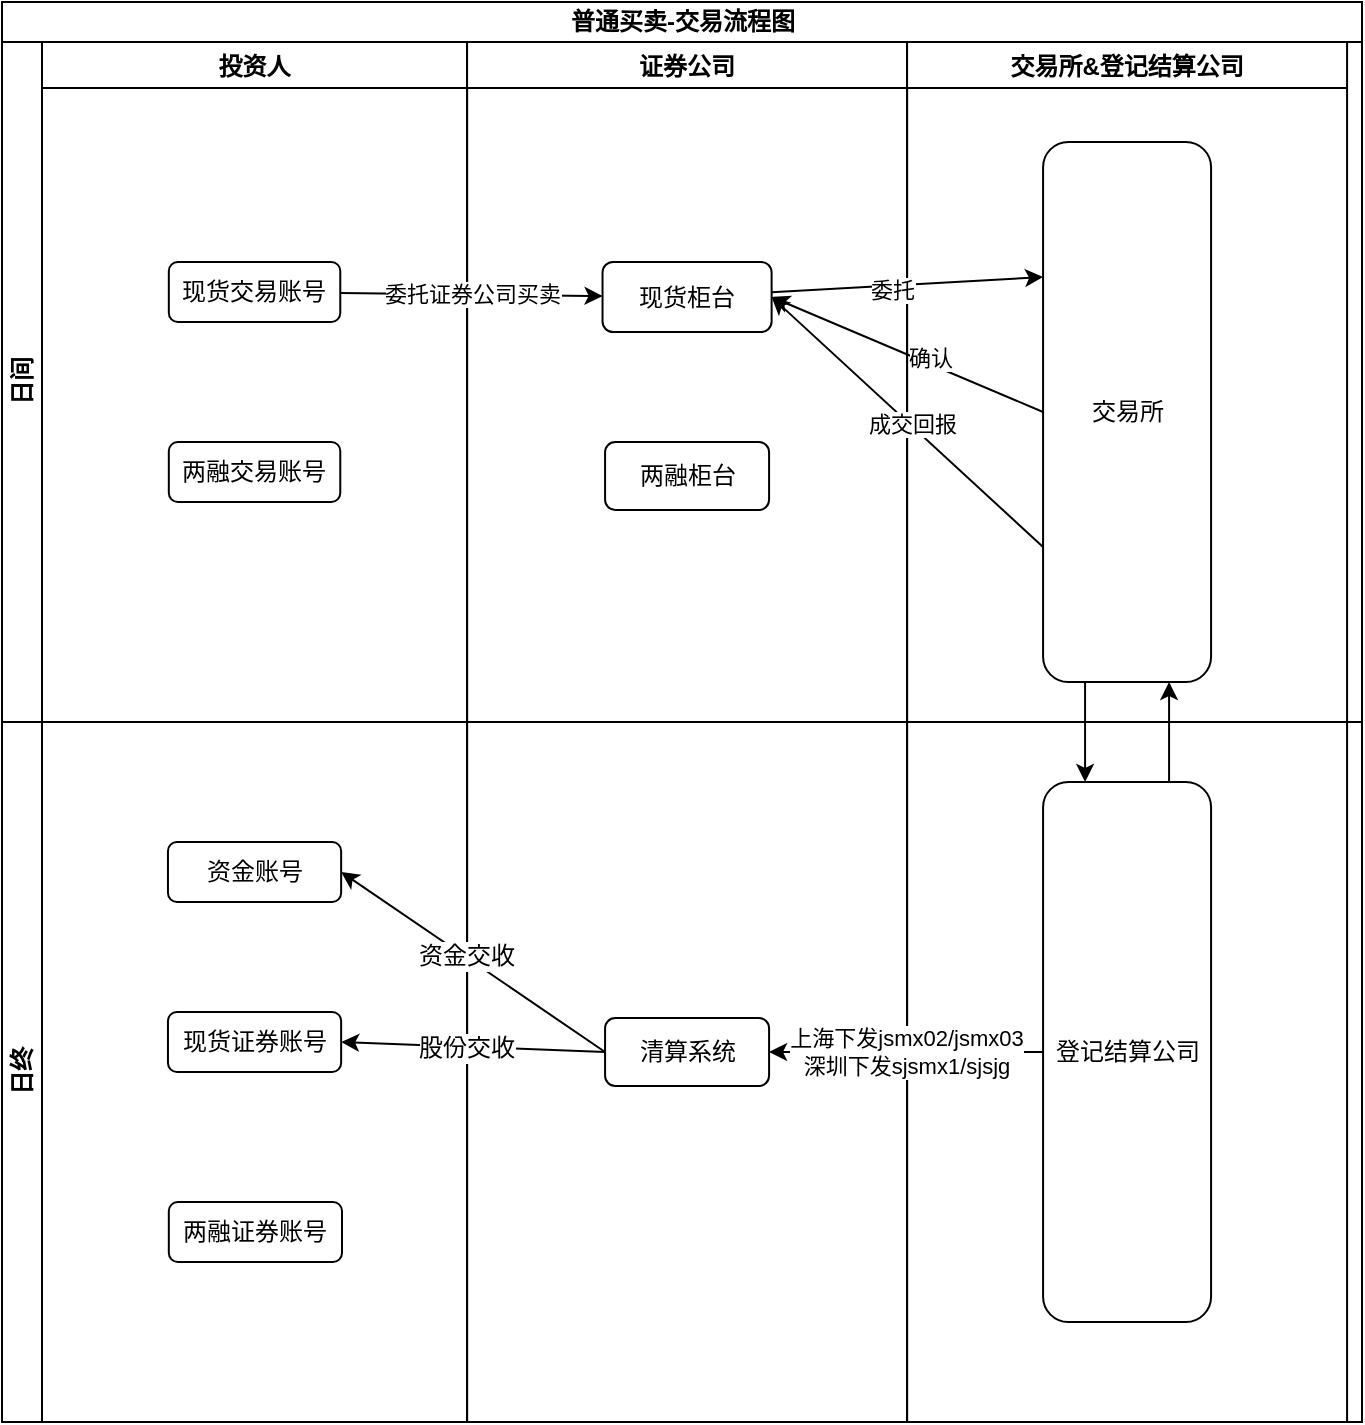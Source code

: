 <mxfile>
    <diagram id="Mi2rxfgbHiu5LQuISK1p" name="Page-1">
        <mxGraphModel dx="948" dy="684" grid="1" gridSize="10" guides="1" tooltips="1" connect="1" arrows="1" fold="1" page="1" pageScale="1" pageWidth="827" pageHeight="1169" math="1" shadow="0">
            <root>
                <mxCell id="0"/>
                <mxCell id="1" parent="0"/>
                <mxCell id="29" value="普通买卖-交易流程图" style="swimlane;childLayout=stackLayout;resizeParent=1;resizeParentMax=0;horizontal=1;startSize=20;horizontalStack=0;html=1;" parent="1" vertex="1">
                    <mxGeometry x="60" y="50" width="680" height="710" as="geometry"/>
                </mxCell>
                <mxCell id="30" value="日间" style="swimlane;startSize=20;horizontal=0;html=1;" parent="29" vertex="1">
                    <mxGeometry y="20" width="680" height="340" as="geometry"/>
                </mxCell>
                <mxCell id="59" value="" style="group" parent="30" vertex="1" connectable="0">
                    <mxGeometry x="20" width="660" height="340" as="geometry"/>
                </mxCell>
                <mxCell id="33" value="投资人" style="swimlane;" parent="59" vertex="1">
                    <mxGeometry width="212.542" height="340" as="geometry"/>
                </mxCell>
                <mxCell id="66" value="现货交易账号" style="rounded=1;whiteSpace=wrap;html=1;" vertex="1" parent="33">
                    <mxGeometry x="63.41" y="110" width="85.73" height="30" as="geometry"/>
                </mxCell>
                <mxCell id="68" value="两融交易账号" style="rounded=1;whiteSpace=wrap;html=1;" vertex="1" parent="33">
                    <mxGeometry x="63.41" y="200" width="85.73" height="30" as="geometry"/>
                </mxCell>
                <mxCell id="36" value="证券公司" style="swimlane;" parent="59" vertex="1">
                    <mxGeometry x="212.539" width="220" height="340" as="geometry"/>
                </mxCell>
                <mxCell id="75" value="现货柜台" style="rounded=1;whiteSpace=wrap;html=1;" vertex="1" parent="36">
                    <mxGeometry x="67.73" y="110" width="84.54" height="35" as="geometry"/>
                </mxCell>
                <mxCell id="76" value="两融柜台" style="rounded=1;whiteSpace=wrap;html=1;" vertex="1" parent="36">
                    <mxGeometry x="69" y="200" width="82" height="34" as="geometry"/>
                </mxCell>
                <mxCell id="38" value="交易所&amp;登记结算公司" style="swimlane;" parent="59" vertex="1">
                    <mxGeometry x="432.539" width="220" height="340" as="geometry"/>
                </mxCell>
                <mxCell id="86" value="交易所" style="rounded=1;whiteSpace=wrap;html=1;" vertex="1" parent="38">
                    <mxGeometry x="68" y="50" width="84" height="270" as="geometry"/>
                </mxCell>
                <mxCell id="89" value="委托证券公司买卖" style="edgeStyle=none;html=1;" edge="1" parent="59" source="66" target="75">
                    <mxGeometry relative="1" as="geometry"/>
                </mxCell>
                <mxCell id="92" style="edgeStyle=none;html=1;entryX=0;entryY=0.25;entryDx=0;entryDy=0;" edge="1" parent="59" source="75" target="86">
                    <mxGeometry relative="1" as="geometry"/>
                </mxCell>
                <mxCell id="93" value="委托" style="edgeLabel;html=1;align=center;verticalAlign=middle;resizable=0;points=[];" vertex="1" connectable="0" parent="92">
                    <mxGeometry x="-0.121" y="-2" relative="1" as="geometry">
                        <mxPoint as="offset"/>
                    </mxGeometry>
                </mxCell>
                <mxCell id="94" style="edgeStyle=none;html=1;exitX=0;exitY=0.5;exitDx=0;exitDy=0;entryX=1;entryY=0.5;entryDx=0;entryDy=0;" edge="1" parent="59" source="86" target="75">
                    <mxGeometry relative="1" as="geometry"/>
                </mxCell>
                <mxCell id="96" value="确认" style="edgeLabel;html=1;align=center;verticalAlign=middle;resizable=0;points=[];" vertex="1" connectable="0" parent="94">
                    <mxGeometry x="-0.143" y="-3" relative="1" as="geometry">
                        <mxPoint as="offset"/>
                    </mxGeometry>
                </mxCell>
                <mxCell id="98" style="edgeStyle=none;html=1;exitX=0;exitY=0.75;exitDx=0;exitDy=0;entryX=1;entryY=0.5;entryDx=0;entryDy=0;" edge="1" parent="59" source="86" target="75">
                    <mxGeometry relative="1" as="geometry"/>
                </mxCell>
                <mxCell id="100" value="成交回报" style="edgeLabel;html=1;align=center;verticalAlign=middle;resizable=0;points=[];" vertex="1" connectable="0" parent="98">
                    <mxGeometry x="-0.026" y="-1" relative="1" as="geometry">
                        <mxPoint as="offset"/>
                    </mxGeometry>
                </mxCell>
                <mxCell id="31" value="日终" style="swimlane;startSize=20;horizontal=0;html=1;" parent="29" vertex="1">
                    <mxGeometry y="360" width="680" height="350" as="geometry"/>
                </mxCell>
                <mxCell id="61" value="" style="group" parent="31" vertex="1" connectable="0">
                    <mxGeometry x="20" width="660" height="350" as="geometry"/>
                </mxCell>
                <mxCell id="62" value="" style="swimlane;startSize=0;" parent="61" vertex="1">
                    <mxGeometry width="212.542" height="350" as="geometry"/>
                </mxCell>
                <mxCell id="119" value="现货证券账号" style="rounded=1;whiteSpace=wrap;html=1;" vertex="1" parent="62">
                    <mxGeometry x="62.98" y="145" width="86.59" height="30" as="geometry"/>
                </mxCell>
                <mxCell id="120" value="两融证券账号" style="rounded=1;whiteSpace=wrap;html=1;" vertex="1" parent="62">
                    <mxGeometry x="63.41" y="240" width="86.59" height="30" as="geometry"/>
                </mxCell>
                <mxCell id="121" value="资金账号" style="rounded=1;whiteSpace=wrap;html=1;" vertex="1" parent="62">
                    <mxGeometry x="62.98" y="60" width="86.59" height="30" as="geometry"/>
                </mxCell>
                <mxCell id="63" value="" style="swimlane;startSize=0;" parent="61" vertex="1">
                    <mxGeometry x="212.539" width="220" height="350" as="geometry"/>
                </mxCell>
                <mxCell id="114" value="清算系统" style="rounded=1;whiteSpace=wrap;html=1;" vertex="1" parent="63">
                    <mxGeometry x="69.0" y="148" width="82" height="34" as="geometry"/>
                </mxCell>
                <mxCell id="64" value="" style="swimlane;startSize=0;" parent="61" vertex="1">
                    <mxGeometry x="432.539" width="220" height="350" as="geometry"/>
                </mxCell>
                <mxCell id="101" value="登记结算公司" style="rounded=1;whiteSpace=wrap;html=1;" vertex="1" parent="64">
                    <mxGeometry x="68" y="30" width="84" height="270" as="geometry"/>
                </mxCell>
                <mxCell id="116" value="上海下发jsmx02/jsmx03&lt;br&gt;深圳下发sjsmx1/sjsjg" style="edgeStyle=none;html=1;exitX=0;exitY=0.5;exitDx=0;exitDy=0;entryX=1;entryY=0.5;entryDx=0;entryDy=0;" edge="1" parent="61" source="101" target="114">
                    <mxGeometry relative="1" as="geometry"/>
                </mxCell>
                <mxCell id="123" style="edgeStyle=none;html=1;exitX=0;exitY=0.5;exitDx=0;exitDy=0;entryX=1;entryY=0.5;entryDx=0;entryDy=0;" edge="1" parent="61" source="114" target="119">
                    <mxGeometry relative="1" as="geometry"/>
                </mxCell>
                <mxCell id="127" value="股份交收" style="edgeLabel;html=1;align=center;verticalAlign=middle;resizable=0;points=[];fontSize=12;fontFamily=Helvetica;fontColor=default;" vertex="1" connectable="0" parent="123">
                    <mxGeometry x="0.054" relative="1" as="geometry">
                        <mxPoint as="offset"/>
                    </mxGeometry>
                </mxCell>
                <mxCell id="124" style="edgeStyle=none;html=1;exitX=0;exitY=0.5;exitDx=0;exitDy=0;entryX=1;entryY=0.5;entryDx=0;entryDy=0;" edge="1" parent="61" source="114" target="121">
                    <mxGeometry relative="1" as="geometry"/>
                </mxCell>
                <mxCell id="126" value="资金交收" style="edgeLabel;html=1;align=center;verticalAlign=middle;resizable=0;points=[];fontSize=12;fontFamily=Helvetica;fontColor=default;" vertex="1" connectable="0" parent="124">
                    <mxGeometry x="0.058" relative="1" as="geometry">
                        <mxPoint y="-1" as="offset"/>
                    </mxGeometry>
                </mxCell>
                <mxCell id="112" style="edgeStyle=none;html=1;exitX=0.25;exitY=1;exitDx=0;exitDy=0;entryX=0.25;entryY=0;entryDx=0;entryDy=0;" edge="1" parent="29" source="86" target="101">
                    <mxGeometry relative="1" as="geometry"/>
                </mxCell>
                <mxCell id="113" style="edgeStyle=none;html=1;exitX=0.75;exitY=0;exitDx=0;exitDy=0;entryX=0.75;entryY=1;entryDx=0;entryDy=0;" edge="1" parent="29" source="101" target="86">
                    <mxGeometry relative="1" as="geometry"/>
                </mxCell>
            </root>
        </mxGraphModel>
    </diagram>
</mxfile>